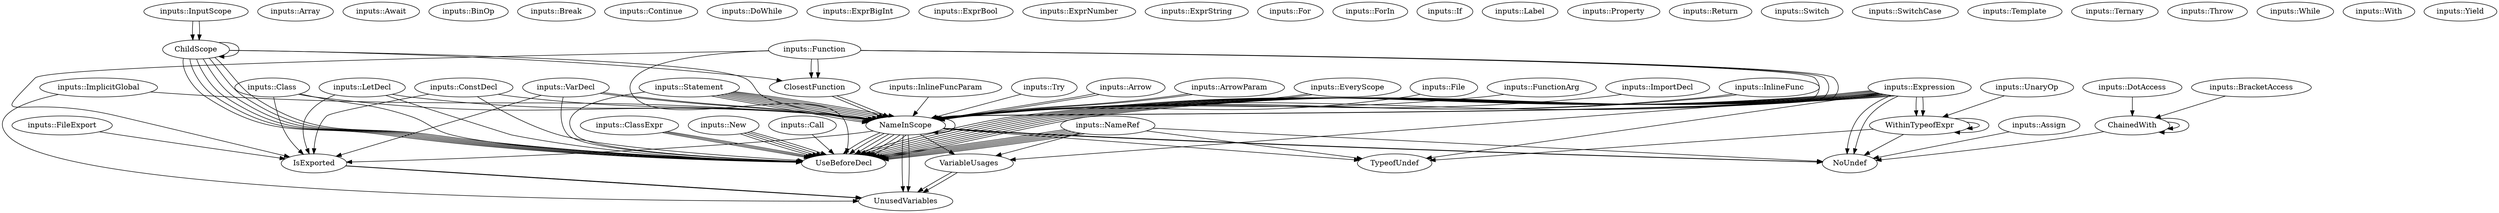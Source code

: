 digraph {
    0 [label=ChainedWith];
    1 [label=ChildScope];
    2 [label=ClosestFunction];
    3 [label=IsExported];
    4 [label=NameInScope];
    5 [label=NoUndef];
    6 [label=TypeofUndef];
    7 [label=UnusedVariables];
    8 [label=UseBeforeDecl];
    9 [label=VariableUsages];
    10 [label=WithinTypeofExpr];
    11 [label="inputs::Array"];
    12 [label="inputs::Arrow"];
    13 [label="inputs::ArrowParam"];
    14 [label="inputs::Assign"];
    15 [label="inputs::Await"];
    16 [label="inputs::BinOp"];
    17 [label="inputs::BracketAccess"];
    18 [label="inputs::Break"];
    19 [label="inputs::Call"];
    20 [label="inputs::Class"];
    21 [label="inputs::ClassExpr"];
    22 [label="inputs::ConstDecl"];
    23 [label="inputs::Continue"];
    24 [label="inputs::DoWhile"];
    25 [label="inputs::DotAccess"];
    26 [label="inputs::EveryScope"];
    27 [label="inputs::ExprBigInt"];
    28 [label="inputs::ExprBool"];
    29 [label="inputs::ExprNumber"];
    30 [label="inputs::ExprString"];
    31 [label="inputs::Expression"];
    32 [label="inputs::File"];
    33 [label="inputs::FileExport"];
    34 [label="inputs::For"];
    35 [label="inputs::ForIn"];
    36 [label="inputs::Function"];
    37 [label="inputs::FunctionArg"];
    38 [label="inputs::If"];
    39 [label="inputs::ImplicitGlobal"];
    40 [label="inputs::ImportDecl"];
    41 [label="inputs::InlineFunc"];
    42 [label="inputs::InlineFuncParam"];
    43 [label="inputs::InputScope"];
    44 [label="inputs::Label"];
    45 [label="inputs::LetDecl"];
    46 [label="inputs::NameRef"];
    47 [label="inputs::New"];
    48 [label="inputs::Property"];
    49 [label="inputs::Return"];
    50 [label="inputs::Statement"];
    51 [label="inputs::Switch"];
    52 [label="inputs::SwitchCase"];
    53 [label="inputs::Template"];
    54 [label="inputs::Ternary"];
    55 [label="inputs::Throw"];
    56 [label="inputs::Try"];
    57 [label="inputs::UnaryOp"];
    58 [label="inputs::VarDecl"];
    59 [label="inputs::While"];
    60 [label="inputs::With"];
    61 [label="inputs::Yield"];
    0 -> 0;
    0 -> 0;
    0 -> 5;
    1 -> 1;
    1 -> 2;
    1 -> 4;
    1 -> 8;
    1 -> 8;
    1 -> 8;
    1 -> 8;
    1 -> 8;
    1 -> 8;
    2 -> 4;
    2 -> 4;
    3 -> 7;
    3 -> 7;
    4 -> 3;
    4 -> 4;
    4 -> 5;
    4 -> 5;
    4 -> 6;
    4 -> 7;
    4 -> 7;
    4 -> 8;
    4 -> 8;
    4 -> 8;
    4 -> 8;
    4 -> 8;
    4 -> 8;
    4 -> 9;
    9 -> 7;
    9 -> 7;
    10 -> 5;
    10 -> 6;
    10 -> 10;
    10 -> 10;
    12 -> 4;
    12 -> 4;
    13 -> 4;
    13 -> 4;
    14 -> 5;
    17 -> 0;
    19 -> 8;
    20 -> 3;
    20 -> 4;
    20 -> 8;
    21 -> 8;
    21 -> 8;
    21 -> 8;
    22 -> 3;
    22 -> 4;
    22 -> 8;
    25 -> 0;
    26 -> 4;
    26 -> 4;
    31 -> 4;
    31 -> 5;
    31 -> 5;
    31 -> 6;
    31 -> 8;
    31 -> 8;
    31 -> 8;
    31 -> 8;
    31 -> 8;
    31 -> 8;
    31 -> 8;
    31 -> 8;
    31 -> 8;
    31 -> 9;
    31 -> 10;
    31 -> 10;
    32 -> 4;
    33 -> 3;
    36 -> 2;
    36 -> 2;
    36 -> 3;
    36 -> 4;
    36 -> 4;
    36 -> 4;
    36 -> 8;
    37 -> 4;
    39 -> 4;
    39 -> 7;
    40 -> 4;
    41 -> 4;
    41 -> 4;
    42 -> 4;
    43 -> 1;
    43 -> 1;
    45 -> 3;
    45 -> 4;
    45 -> 8;
    46 -> 5;
    46 -> 6;
    46 -> 8;
    46 -> 8;
    46 -> 8;
    46 -> 8;
    46 -> 8;
    46 -> 8;
    46 -> 9;
    47 -> 8;
    47 -> 8;
    47 -> 8;
    47 -> 8;
    50 -> 4;
    50 -> 4;
    50 -> 4;
    50 -> 4;
    50 -> 4;
    50 -> 4;
    50 -> 4;
    50 -> 4;
    50 -> 8;
    56 -> 4;
    57 -> 10;
    58 -> 3;
    58 -> 4;
    58 -> 4;
    58 -> 8;
}